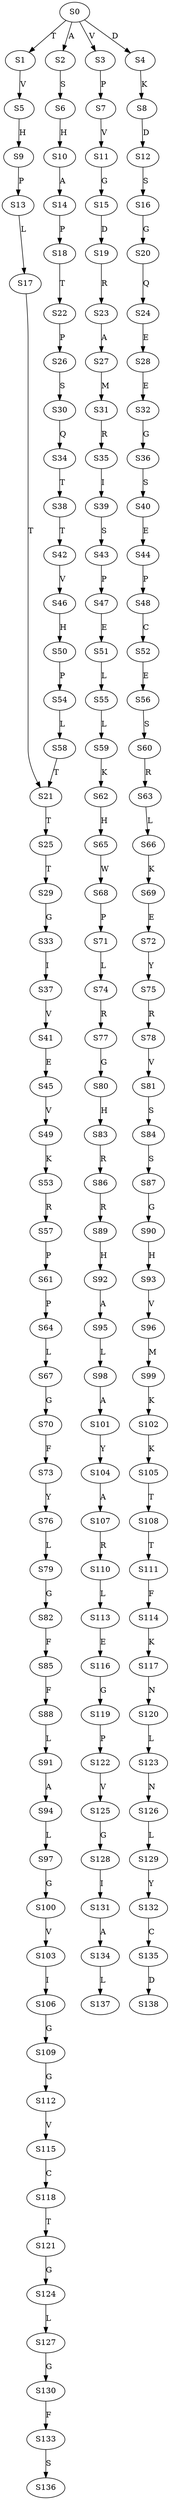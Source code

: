 strict digraph  {
	S0 -> S1 [ label = T ];
	S0 -> S2 [ label = A ];
	S0 -> S3 [ label = V ];
	S0 -> S4 [ label = D ];
	S1 -> S5 [ label = V ];
	S2 -> S6 [ label = S ];
	S3 -> S7 [ label = P ];
	S4 -> S8 [ label = K ];
	S5 -> S9 [ label = H ];
	S6 -> S10 [ label = H ];
	S7 -> S11 [ label = V ];
	S8 -> S12 [ label = D ];
	S9 -> S13 [ label = P ];
	S10 -> S14 [ label = A ];
	S11 -> S15 [ label = G ];
	S12 -> S16 [ label = S ];
	S13 -> S17 [ label = L ];
	S14 -> S18 [ label = P ];
	S15 -> S19 [ label = D ];
	S16 -> S20 [ label = G ];
	S17 -> S21 [ label = T ];
	S18 -> S22 [ label = T ];
	S19 -> S23 [ label = R ];
	S20 -> S24 [ label = Q ];
	S21 -> S25 [ label = T ];
	S22 -> S26 [ label = P ];
	S23 -> S27 [ label = A ];
	S24 -> S28 [ label = E ];
	S25 -> S29 [ label = T ];
	S26 -> S30 [ label = S ];
	S27 -> S31 [ label = M ];
	S28 -> S32 [ label = E ];
	S29 -> S33 [ label = G ];
	S30 -> S34 [ label = Q ];
	S31 -> S35 [ label = R ];
	S32 -> S36 [ label = G ];
	S33 -> S37 [ label = I ];
	S34 -> S38 [ label = T ];
	S35 -> S39 [ label = I ];
	S36 -> S40 [ label = S ];
	S37 -> S41 [ label = V ];
	S38 -> S42 [ label = T ];
	S39 -> S43 [ label = S ];
	S40 -> S44 [ label = E ];
	S41 -> S45 [ label = E ];
	S42 -> S46 [ label = V ];
	S43 -> S47 [ label = P ];
	S44 -> S48 [ label = P ];
	S45 -> S49 [ label = V ];
	S46 -> S50 [ label = H ];
	S47 -> S51 [ label = E ];
	S48 -> S52 [ label = C ];
	S49 -> S53 [ label = K ];
	S50 -> S54 [ label = P ];
	S51 -> S55 [ label = L ];
	S52 -> S56 [ label = E ];
	S53 -> S57 [ label = R ];
	S54 -> S58 [ label = L ];
	S55 -> S59 [ label = L ];
	S56 -> S60 [ label = S ];
	S57 -> S61 [ label = P ];
	S58 -> S21 [ label = T ];
	S59 -> S62 [ label = K ];
	S60 -> S63 [ label = R ];
	S61 -> S64 [ label = P ];
	S62 -> S65 [ label = H ];
	S63 -> S66 [ label = L ];
	S64 -> S67 [ label = L ];
	S65 -> S68 [ label = W ];
	S66 -> S69 [ label = K ];
	S67 -> S70 [ label = G ];
	S68 -> S71 [ label = P ];
	S69 -> S72 [ label = E ];
	S70 -> S73 [ label = F ];
	S71 -> S74 [ label = L ];
	S72 -> S75 [ label = Y ];
	S73 -> S76 [ label = Y ];
	S74 -> S77 [ label = R ];
	S75 -> S78 [ label = R ];
	S76 -> S79 [ label = L ];
	S77 -> S80 [ label = G ];
	S78 -> S81 [ label = V ];
	S79 -> S82 [ label = G ];
	S80 -> S83 [ label = H ];
	S81 -> S84 [ label = S ];
	S82 -> S85 [ label = F ];
	S83 -> S86 [ label = R ];
	S84 -> S87 [ label = S ];
	S85 -> S88 [ label = F ];
	S86 -> S89 [ label = R ];
	S87 -> S90 [ label = G ];
	S88 -> S91 [ label = L ];
	S89 -> S92 [ label = H ];
	S90 -> S93 [ label = H ];
	S91 -> S94 [ label = A ];
	S92 -> S95 [ label = A ];
	S93 -> S96 [ label = V ];
	S94 -> S97 [ label = L ];
	S95 -> S98 [ label = L ];
	S96 -> S99 [ label = M ];
	S97 -> S100 [ label = G ];
	S98 -> S101 [ label = A ];
	S99 -> S102 [ label = K ];
	S100 -> S103 [ label = V ];
	S101 -> S104 [ label = Y ];
	S102 -> S105 [ label = K ];
	S103 -> S106 [ label = I ];
	S104 -> S107 [ label = A ];
	S105 -> S108 [ label = T ];
	S106 -> S109 [ label = G ];
	S107 -> S110 [ label = R ];
	S108 -> S111 [ label = T ];
	S109 -> S112 [ label = G ];
	S110 -> S113 [ label = L ];
	S111 -> S114 [ label = F ];
	S112 -> S115 [ label = V ];
	S113 -> S116 [ label = E ];
	S114 -> S117 [ label = K ];
	S115 -> S118 [ label = C ];
	S116 -> S119 [ label = G ];
	S117 -> S120 [ label = N ];
	S118 -> S121 [ label = T ];
	S119 -> S122 [ label = P ];
	S120 -> S123 [ label = L ];
	S121 -> S124 [ label = G ];
	S122 -> S125 [ label = V ];
	S123 -> S126 [ label = N ];
	S124 -> S127 [ label = L ];
	S125 -> S128 [ label = G ];
	S126 -> S129 [ label = L ];
	S127 -> S130 [ label = G ];
	S128 -> S131 [ label = I ];
	S129 -> S132 [ label = Y ];
	S130 -> S133 [ label = F ];
	S131 -> S134 [ label = A ];
	S132 -> S135 [ label = C ];
	S133 -> S136 [ label = S ];
	S134 -> S137 [ label = L ];
	S135 -> S138 [ label = D ];
}
